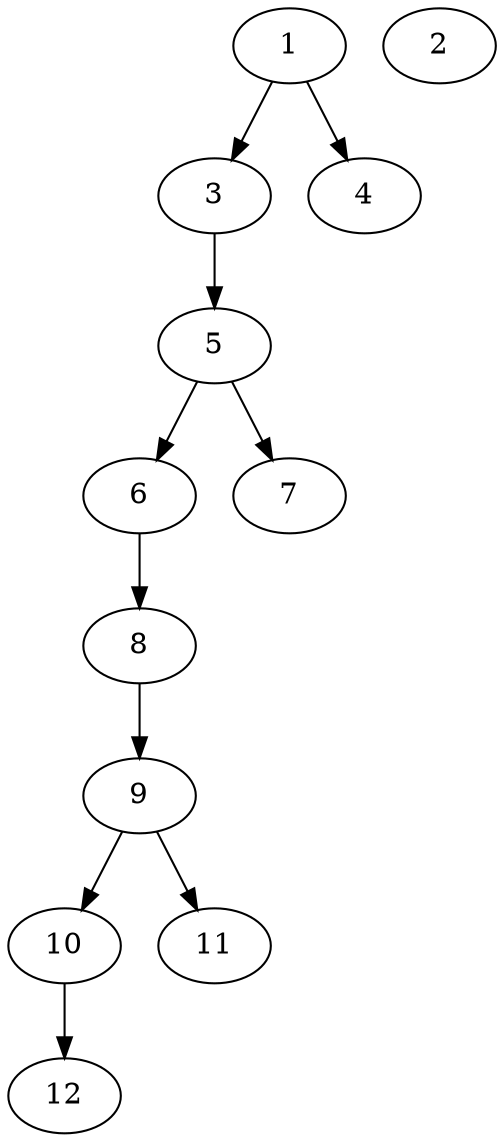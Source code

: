 // DAG (tier=1-easy, mode=compute, n=12, ccr=0.279, fat=0.408, density=0.363, regular=0.612, jump=0.020, mindata=262144, maxdata=2097152)
// DAG automatically generated by daggen at Sun Aug 24 16:33:32 2025
// /home/ermia/Project/Environments/daggen/bin/daggen --dot --ccr 0.279 --fat 0.408 --regular 0.612 --density 0.363 --jump 0.020 --mindata 262144 --maxdata 2097152 -n 12 
digraph G {
  1 [size="57992959122997248", alpha="0.02", expect_size="28996479561498624"]
  1 -> 3 [size ="1198597865472"]
  1 -> 4 [size ="1198597865472"]
  2 [size="6055637599387648000", alpha="0.08", expect_size="3027818799693824000"]
  3 [size="246124097329692672", alpha="0.06", expect_size="123062048664846336"]
  3 -> 5 [size ="3141902794752"]
  4 [size="2002968081999069184", alpha="0.17", expect_size="1001484040999534592"]
  5 [size="10813542362506", alpha="0.17", expect_size="5406771181253"]
  5 -> 6 [size ="575827607552"]
  5 -> 7 [size ="575827607552"]
  6 [size="2983822119757959", alpha="0.17", expect_size="1491911059878979"]
  6 -> 8 [size ="1798257508352"]
  7 [size="2002968081999069184", alpha="0.11", expect_size="1001484040999534592"]
  8 [size="10058163560041678", alpha="0.09", expect_size="5029081780020839"]
  8 -> 9 [size ="8105819635712"]
  9 [size="406662720925500", alpha="0.12", expect_size="203331360462750"]
  9 -> 10 [size ="20414516428800"]
  9 -> 11 [size ="20414516428800"]
  10 [size="4084214840996921344", alpha="0.19", expect_size="2042107420498460672"]
  10 -> 12 [size ="20440697274368"]
  11 [size="4669898780457221", alpha="0.16", expect_size="2334949390228610"]
  12 [size="354269702026952704", alpha="0.05", expect_size="177134851013476352"]
}